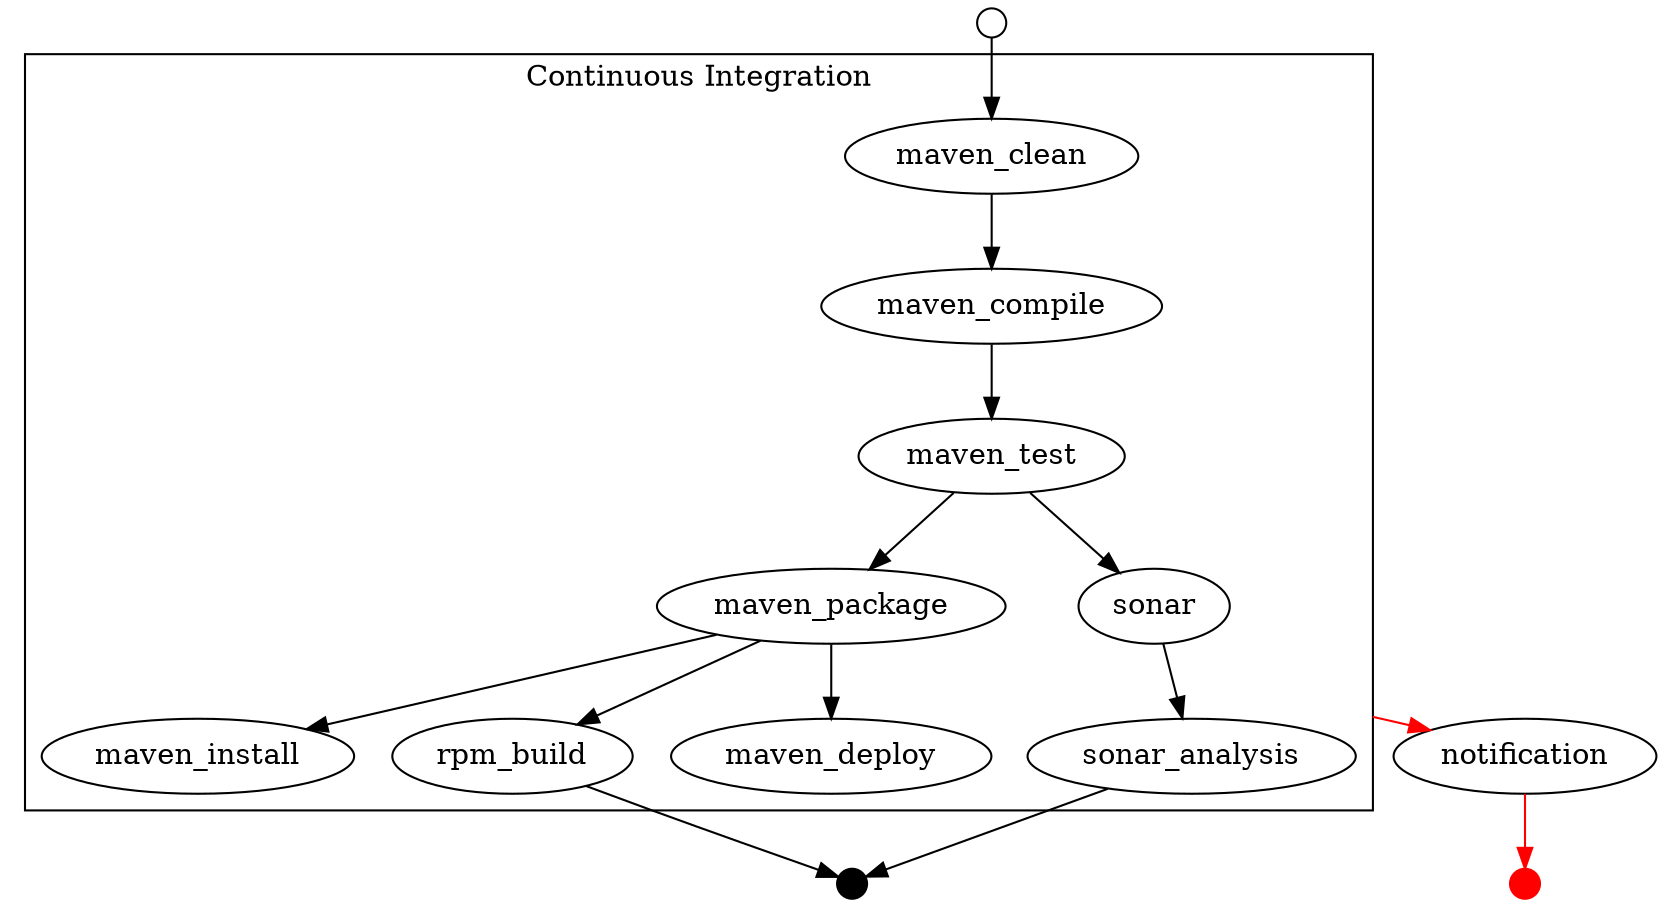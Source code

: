strict digraph lightblue_cicd {
compound=true;
overlap=false;
splines=true;
subgraph cluster_CI {
    label="Continuous Integration";
    maven_clean -> maven_compile -> maven_test -> maven_package -> maven_install;
    maven_package -> rpm_build;
    maven_package -> maven_deploy;
    maven_test -> sonar -> sonar_analysis;
}
start [label="",shape="circle",width=0.2];
success [shape="point",width=0.2];
failure [shape="point",width=0.2,color="red"];
start -> maven_clean;
rpm_build -> success;
sonar_analysis -> success;
notification -> failure [color="red"];
// when ci fails:
maven_package -> notification [ltail=cluster_CI,color="red"];
}
